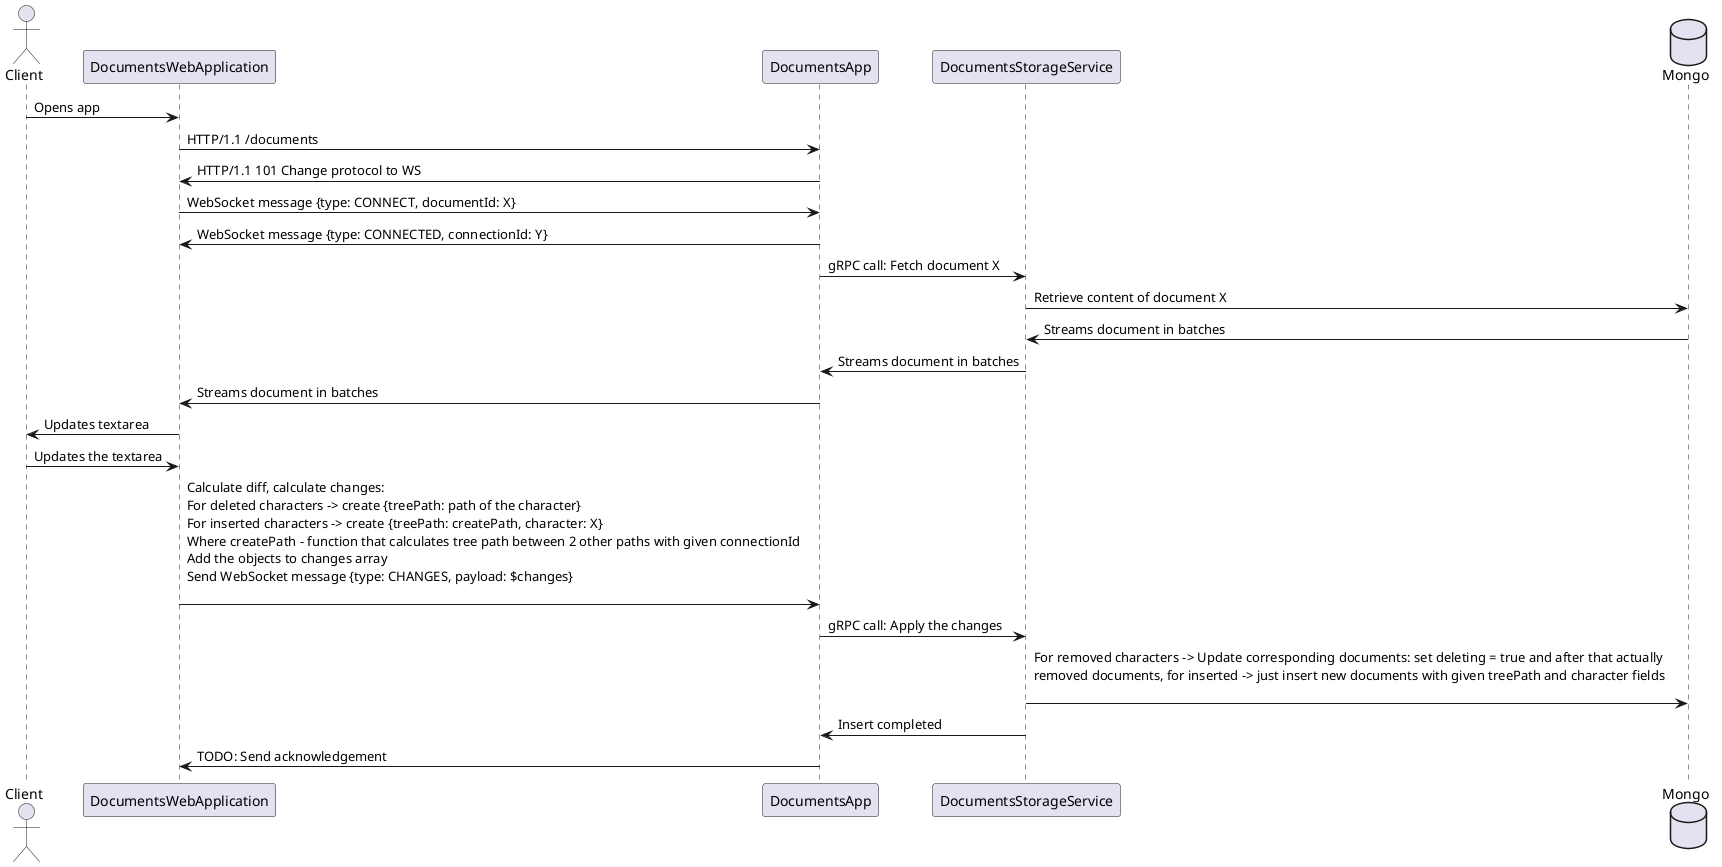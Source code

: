 @startuml

actor Client
participant DocumentsWebApplication
participant DocumentsApp
participant DocumentsStorageService
database Mongo

Client -> DocumentsWebApplication : Opens app
DocumentsWebApplication -> DocumentsApp : HTTP/1.1 /documents
DocumentsApp -> DocumentsWebApplication : HTTP/1.1 101 Change protocol to WS

DocumentsWebApplication -> DocumentsApp : WebSocket message {type: CONNECT, documentId: X}
DocumentsApp -> DocumentsWebApplication : WebSocket message {type: CONNECTED, connectionId: Y}

DocumentsApp -> DocumentsStorageService : gRPC call: Fetch document X
DocumentsStorageService -> Mongo: Retrieve content of document X
Mongo -> DocumentsStorageService : Streams document in batches
DocumentsStorageService -> DocumentsApp : Streams document in batches
DocumentsApp -> DocumentsWebApplication : Streams document in batches
DocumentsWebApplication -> Client : Updates textarea

Client -> DocumentsWebApplication : Updates the textarea
DocumentsWebApplication -> DocumentsApp : Calculate diff, calculate changes: \n\
For deleted characters -> create {treePath: path of the character} \n\
For inserted characters -> create {treePath: createPath, character: X} \n\
Where createPath - function that calculates tree path between 2 other paths with given connectionId \n\
Add the objects to changes array \n\
Send WebSocket message {type: CHANGES, payload: $changes} \n\

DocumentsApp -> DocumentsStorageService: gRPC call: Apply the changes
DocumentsStorageService -> Mongo: For removed characters -> Update corresponding documents: set deleting = true and after that actually  \n\
removed documents, for inserted -> just insert new documents with given treePath and character fields  \n\

DocumentsStorageService -> DocumentsApp : Insert completed
DocumentsApp -> DocumentsWebApplication : TODO: Send acknowledgement

@enduml
